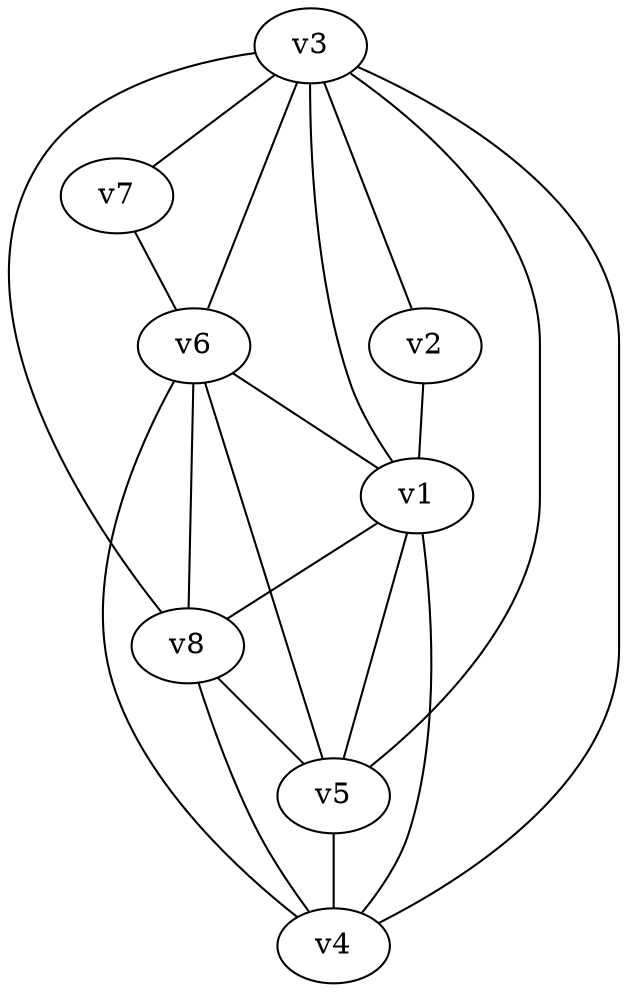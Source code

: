 graph {
	"v3" ["color"="1","number"="8"];
	"v6" ["color"="2","number"="7"];
	"v1" ["color"="3","number"="6"];
	"v2" ["color"="2","number"="1"];
	"v7" ["color"="3","number"="2"];
	"v8" ["color"="4","number"="5"];
	"v5" ["color"="5","number"="4"];
	"v4" ["color"="6","number"="3"];
	"v6" -- "v3" ;
	"v1" -- "v3" ;
	"v2" -- "v1" ;
	"v7" -- "v6" ;
	"v8" -- "v3" ;
	"v5" -- "v3" ;
	"v4" -- "v3" ;
	"v6" -- "v1" ;
	"v3" -- "v7" ;
	"v6" -- "v8" ;
	"v6" -- "v5" ;
	"v6" -- "v4" ;
	"v3" -- "v2" ;
	"v1" -- "v8" ;
	"v1" -- "v5" ;
	"v1" -- "v4" ;
	"v8" -- "v5" ;
	"v8" -- "v4" ;
	"v5" -- "v4" ;
}
